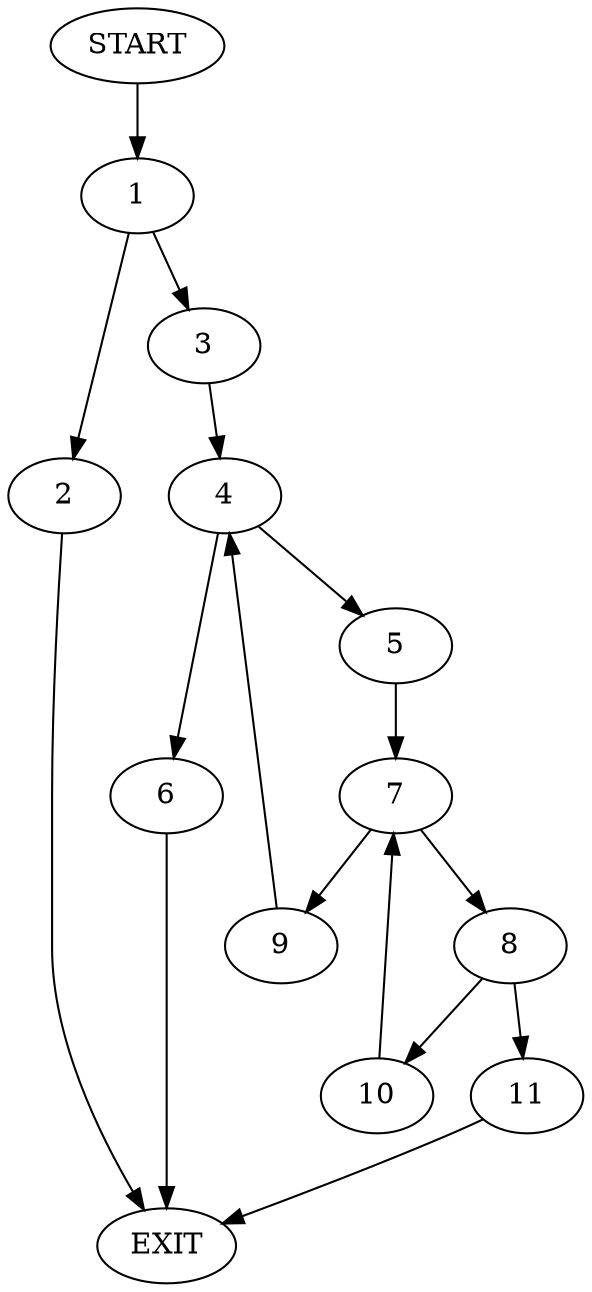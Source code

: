 digraph {
0 [label="START"]
12 [label="EXIT"]
0 -> 1
1 -> 2
1 -> 3
2 -> 12
3 -> 4
4 -> 5
4 -> 6
6 -> 12
5 -> 7
7 -> 8
7 -> 9
9 -> 4
8 -> 10
8 -> 11
11 -> 12
10 -> 7
}
